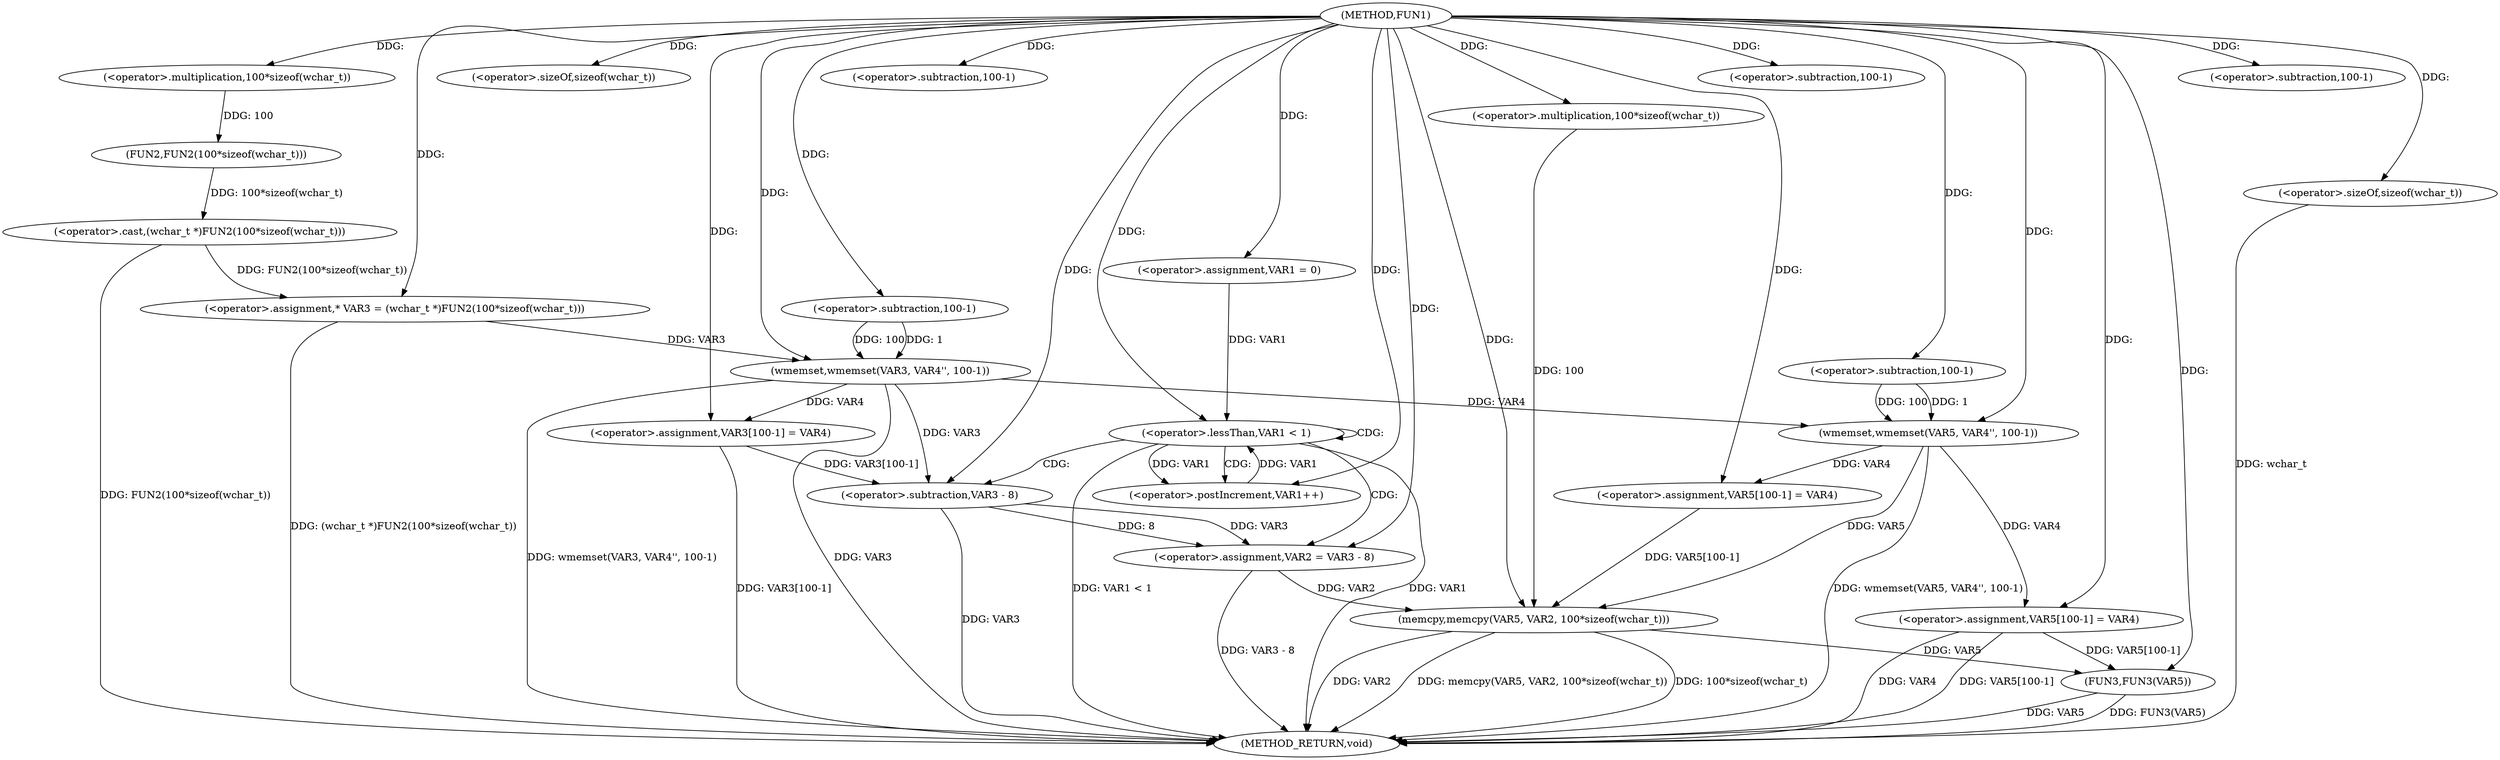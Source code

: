 digraph FUN1 {  
"1000100" [label = "(METHOD,FUN1)" ]
"1000173" [label = "(METHOD_RETURN,void)" ]
"1000105" [label = "(<operator>.assignment,* VAR3 = (wchar_t *)FUN2(100*sizeof(wchar_t)))" ]
"1000107" [label = "(<operator>.cast,(wchar_t *)FUN2(100*sizeof(wchar_t)))" ]
"1000109" [label = "(FUN2,FUN2(100*sizeof(wchar_t)))" ]
"1000110" [label = "(<operator>.multiplication,100*sizeof(wchar_t))" ]
"1000112" [label = "(<operator>.sizeOf,sizeof(wchar_t))" ]
"1000114" [label = "(wmemset,wmemset(VAR3, VAR4'', 100-1))" ]
"1000117" [label = "(<operator>.subtraction,100-1)" ]
"1000120" [label = "(<operator>.assignment,VAR3[100-1] = VAR4)" ]
"1000123" [label = "(<operator>.subtraction,100-1)" ]
"1000128" [label = "(<operator>.assignment,VAR1 = 0)" ]
"1000131" [label = "(<operator>.lessThan,VAR1 < 1)" ]
"1000134" [label = "(<operator>.postIncrement,VAR1++)" ]
"1000137" [label = "(<operator>.assignment,VAR2 = VAR3 - 8)" ]
"1000139" [label = "(<operator>.subtraction,VAR3 - 8)" ]
"1000144" [label = "(wmemset,wmemset(VAR5, VAR4'', 100-1))" ]
"1000147" [label = "(<operator>.subtraction,100-1)" ]
"1000150" [label = "(<operator>.assignment,VAR5[100-1] = VAR4)" ]
"1000153" [label = "(<operator>.subtraction,100-1)" ]
"1000157" [label = "(memcpy,memcpy(VAR5, VAR2, 100*sizeof(wchar_t)))" ]
"1000160" [label = "(<operator>.multiplication,100*sizeof(wchar_t))" ]
"1000162" [label = "(<operator>.sizeOf,sizeof(wchar_t))" ]
"1000164" [label = "(<operator>.assignment,VAR5[100-1] = VAR4)" ]
"1000167" [label = "(<operator>.subtraction,100-1)" ]
"1000171" [label = "(FUN3,FUN3(VAR5))" ]
  "1000157" -> "1000173"  [ label = "DDG: VAR2"] 
  "1000171" -> "1000173"  [ label = "DDG: VAR5"] 
  "1000105" -> "1000173"  [ label = "DDG: (wchar_t *)FUN2(100*sizeof(wchar_t))"] 
  "1000157" -> "1000173"  [ label = "DDG: memcpy(VAR5, VAR2, 100*sizeof(wchar_t))"] 
  "1000139" -> "1000173"  [ label = "DDG: VAR3"] 
  "1000171" -> "1000173"  [ label = "DDG: FUN3(VAR5)"] 
  "1000164" -> "1000173"  [ label = "DDG: VAR4"] 
  "1000114" -> "1000173"  [ label = "DDG: wmemset(VAR3, VAR4'', 100-1)"] 
  "1000157" -> "1000173"  [ label = "DDG: 100*sizeof(wchar_t)"] 
  "1000131" -> "1000173"  [ label = "DDG: VAR1"] 
  "1000137" -> "1000173"  [ label = "DDG: VAR3 - 8"] 
  "1000144" -> "1000173"  [ label = "DDG: wmemset(VAR5, VAR4'', 100-1)"] 
  "1000114" -> "1000173"  [ label = "DDG: VAR3"] 
  "1000120" -> "1000173"  [ label = "DDG: VAR3[100-1]"] 
  "1000162" -> "1000173"  [ label = "DDG: wchar_t"] 
  "1000107" -> "1000173"  [ label = "DDG: FUN2(100*sizeof(wchar_t))"] 
  "1000131" -> "1000173"  [ label = "DDG: VAR1 < 1"] 
  "1000164" -> "1000173"  [ label = "DDG: VAR5[100-1]"] 
  "1000107" -> "1000105"  [ label = "DDG: FUN2(100*sizeof(wchar_t))"] 
  "1000100" -> "1000105"  [ label = "DDG: "] 
  "1000109" -> "1000107"  [ label = "DDG: 100*sizeof(wchar_t)"] 
  "1000110" -> "1000109"  [ label = "DDG: 100"] 
  "1000100" -> "1000110"  [ label = "DDG: "] 
  "1000100" -> "1000112"  [ label = "DDG: "] 
  "1000105" -> "1000114"  [ label = "DDG: VAR3"] 
  "1000100" -> "1000114"  [ label = "DDG: "] 
  "1000117" -> "1000114"  [ label = "DDG: 100"] 
  "1000117" -> "1000114"  [ label = "DDG: 1"] 
  "1000100" -> "1000117"  [ label = "DDG: "] 
  "1000114" -> "1000120"  [ label = "DDG: VAR4"] 
  "1000100" -> "1000120"  [ label = "DDG: "] 
  "1000100" -> "1000123"  [ label = "DDG: "] 
  "1000100" -> "1000128"  [ label = "DDG: "] 
  "1000128" -> "1000131"  [ label = "DDG: VAR1"] 
  "1000134" -> "1000131"  [ label = "DDG: VAR1"] 
  "1000100" -> "1000131"  [ label = "DDG: "] 
  "1000131" -> "1000134"  [ label = "DDG: VAR1"] 
  "1000100" -> "1000134"  [ label = "DDG: "] 
  "1000139" -> "1000137"  [ label = "DDG: VAR3"] 
  "1000139" -> "1000137"  [ label = "DDG: 8"] 
  "1000100" -> "1000137"  [ label = "DDG: "] 
  "1000114" -> "1000139"  [ label = "DDG: VAR3"] 
  "1000120" -> "1000139"  [ label = "DDG: VAR3[100-1]"] 
  "1000100" -> "1000139"  [ label = "DDG: "] 
  "1000100" -> "1000144"  [ label = "DDG: "] 
  "1000114" -> "1000144"  [ label = "DDG: VAR4"] 
  "1000147" -> "1000144"  [ label = "DDG: 100"] 
  "1000147" -> "1000144"  [ label = "DDG: 1"] 
  "1000100" -> "1000147"  [ label = "DDG: "] 
  "1000144" -> "1000150"  [ label = "DDG: VAR4"] 
  "1000100" -> "1000150"  [ label = "DDG: "] 
  "1000100" -> "1000153"  [ label = "DDG: "] 
  "1000150" -> "1000157"  [ label = "DDG: VAR5[100-1]"] 
  "1000144" -> "1000157"  [ label = "DDG: VAR5"] 
  "1000100" -> "1000157"  [ label = "DDG: "] 
  "1000137" -> "1000157"  [ label = "DDG: VAR2"] 
  "1000160" -> "1000157"  [ label = "DDG: 100"] 
  "1000100" -> "1000160"  [ label = "DDG: "] 
  "1000100" -> "1000162"  [ label = "DDG: "] 
  "1000100" -> "1000164"  [ label = "DDG: "] 
  "1000144" -> "1000164"  [ label = "DDG: VAR4"] 
  "1000100" -> "1000167"  [ label = "DDG: "] 
  "1000157" -> "1000171"  [ label = "DDG: VAR5"] 
  "1000164" -> "1000171"  [ label = "DDG: VAR5[100-1]"] 
  "1000100" -> "1000171"  [ label = "DDG: "] 
  "1000131" -> "1000137"  [ label = "CDG: "] 
  "1000131" -> "1000139"  [ label = "CDG: "] 
  "1000131" -> "1000131"  [ label = "CDG: "] 
  "1000131" -> "1000134"  [ label = "CDG: "] 
}

